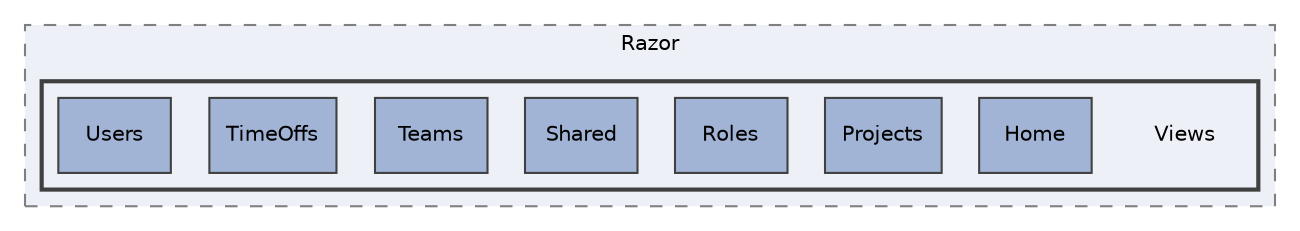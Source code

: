 digraph "obj/Debug/net5.0/Razor/Views"
{
 // LATEX_PDF_SIZE
  edge [fontname="Helvetica",fontsize="10",labelfontname="Helvetica",labelfontsize="10"];
  node [fontname="Helvetica",fontsize="10",shape=record];
  compound=true
  subgraph clusterdir_9e9820e98869ec55203d7a678d52930d {
    graph [ bgcolor="#edf0f7", pencolor="grey50", style="filled,dashed,", label="Razor", fontname="Helvetica", fontsize="10", URL="dir_9e9820e98869ec55203d7a678d52930d.html"]
  subgraph clusterdir_353ed0f21ce43f3df67b554e39a9b9f1 {
    graph [ bgcolor="#edf0f7", pencolor="grey25", style="filled,bold,", label="", fontname="Helvetica", fontsize="10", URL="dir_353ed0f21ce43f3df67b554e39a9b9f1.html"]
    dir_353ed0f21ce43f3df67b554e39a9b9f1 [shape=plaintext, label="Views"];
  dir_dde5423f19eac1a32c814b45493e3a86 [shape=box, label="Home", style="filled,", fillcolor="#a2b4d6", color="grey25", URL="dir_dde5423f19eac1a32c814b45493e3a86.html"];
  dir_26738d93a5c99e7077dc4ebc7ed826a4 [shape=box, label="Projects", style="filled,", fillcolor="#a2b4d6", color="grey25", URL="dir_26738d93a5c99e7077dc4ebc7ed826a4.html"];
  dir_69ef080a2901a35f19874a7508bfa1d1 [shape=box, label="Roles", style="filled,", fillcolor="#a2b4d6", color="grey25", URL="dir_69ef080a2901a35f19874a7508bfa1d1.html"];
  dir_019803ea6b6840baa75ec38507577692 [shape=box, label="Shared", style="filled,", fillcolor="#a2b4d6", color="grey25", URL="dir_019803ea6b6840baa75ec38507577692.html"];
  dir_59efb00cf4508247b3843d4df1a36168 [shape=box, label="Teams", style="filled,", fillcolor="#a2b4d6", color="grey25", URL="dir_59efb00cf4508247b3843d4df1a36168.html"];
  dir_a69e679ef478ef7aeb06563a2e58aa37 [shape=box, label="TimeOffs", style="filled,", fillcolor="#a2b4d6", color="grey25", URL="dir_a69e679ef478ef7aeb06563a2e58aa37.html"];
  dir_32e39d4079c572580813d30ee29d72d8 [shape=box, label="Users", style="filled,", fillcolor="#a2b4d6", color="grey25", URL="dir_32e39d4079c572580813d30ee29d72d8.html"];
  }
  }
}
